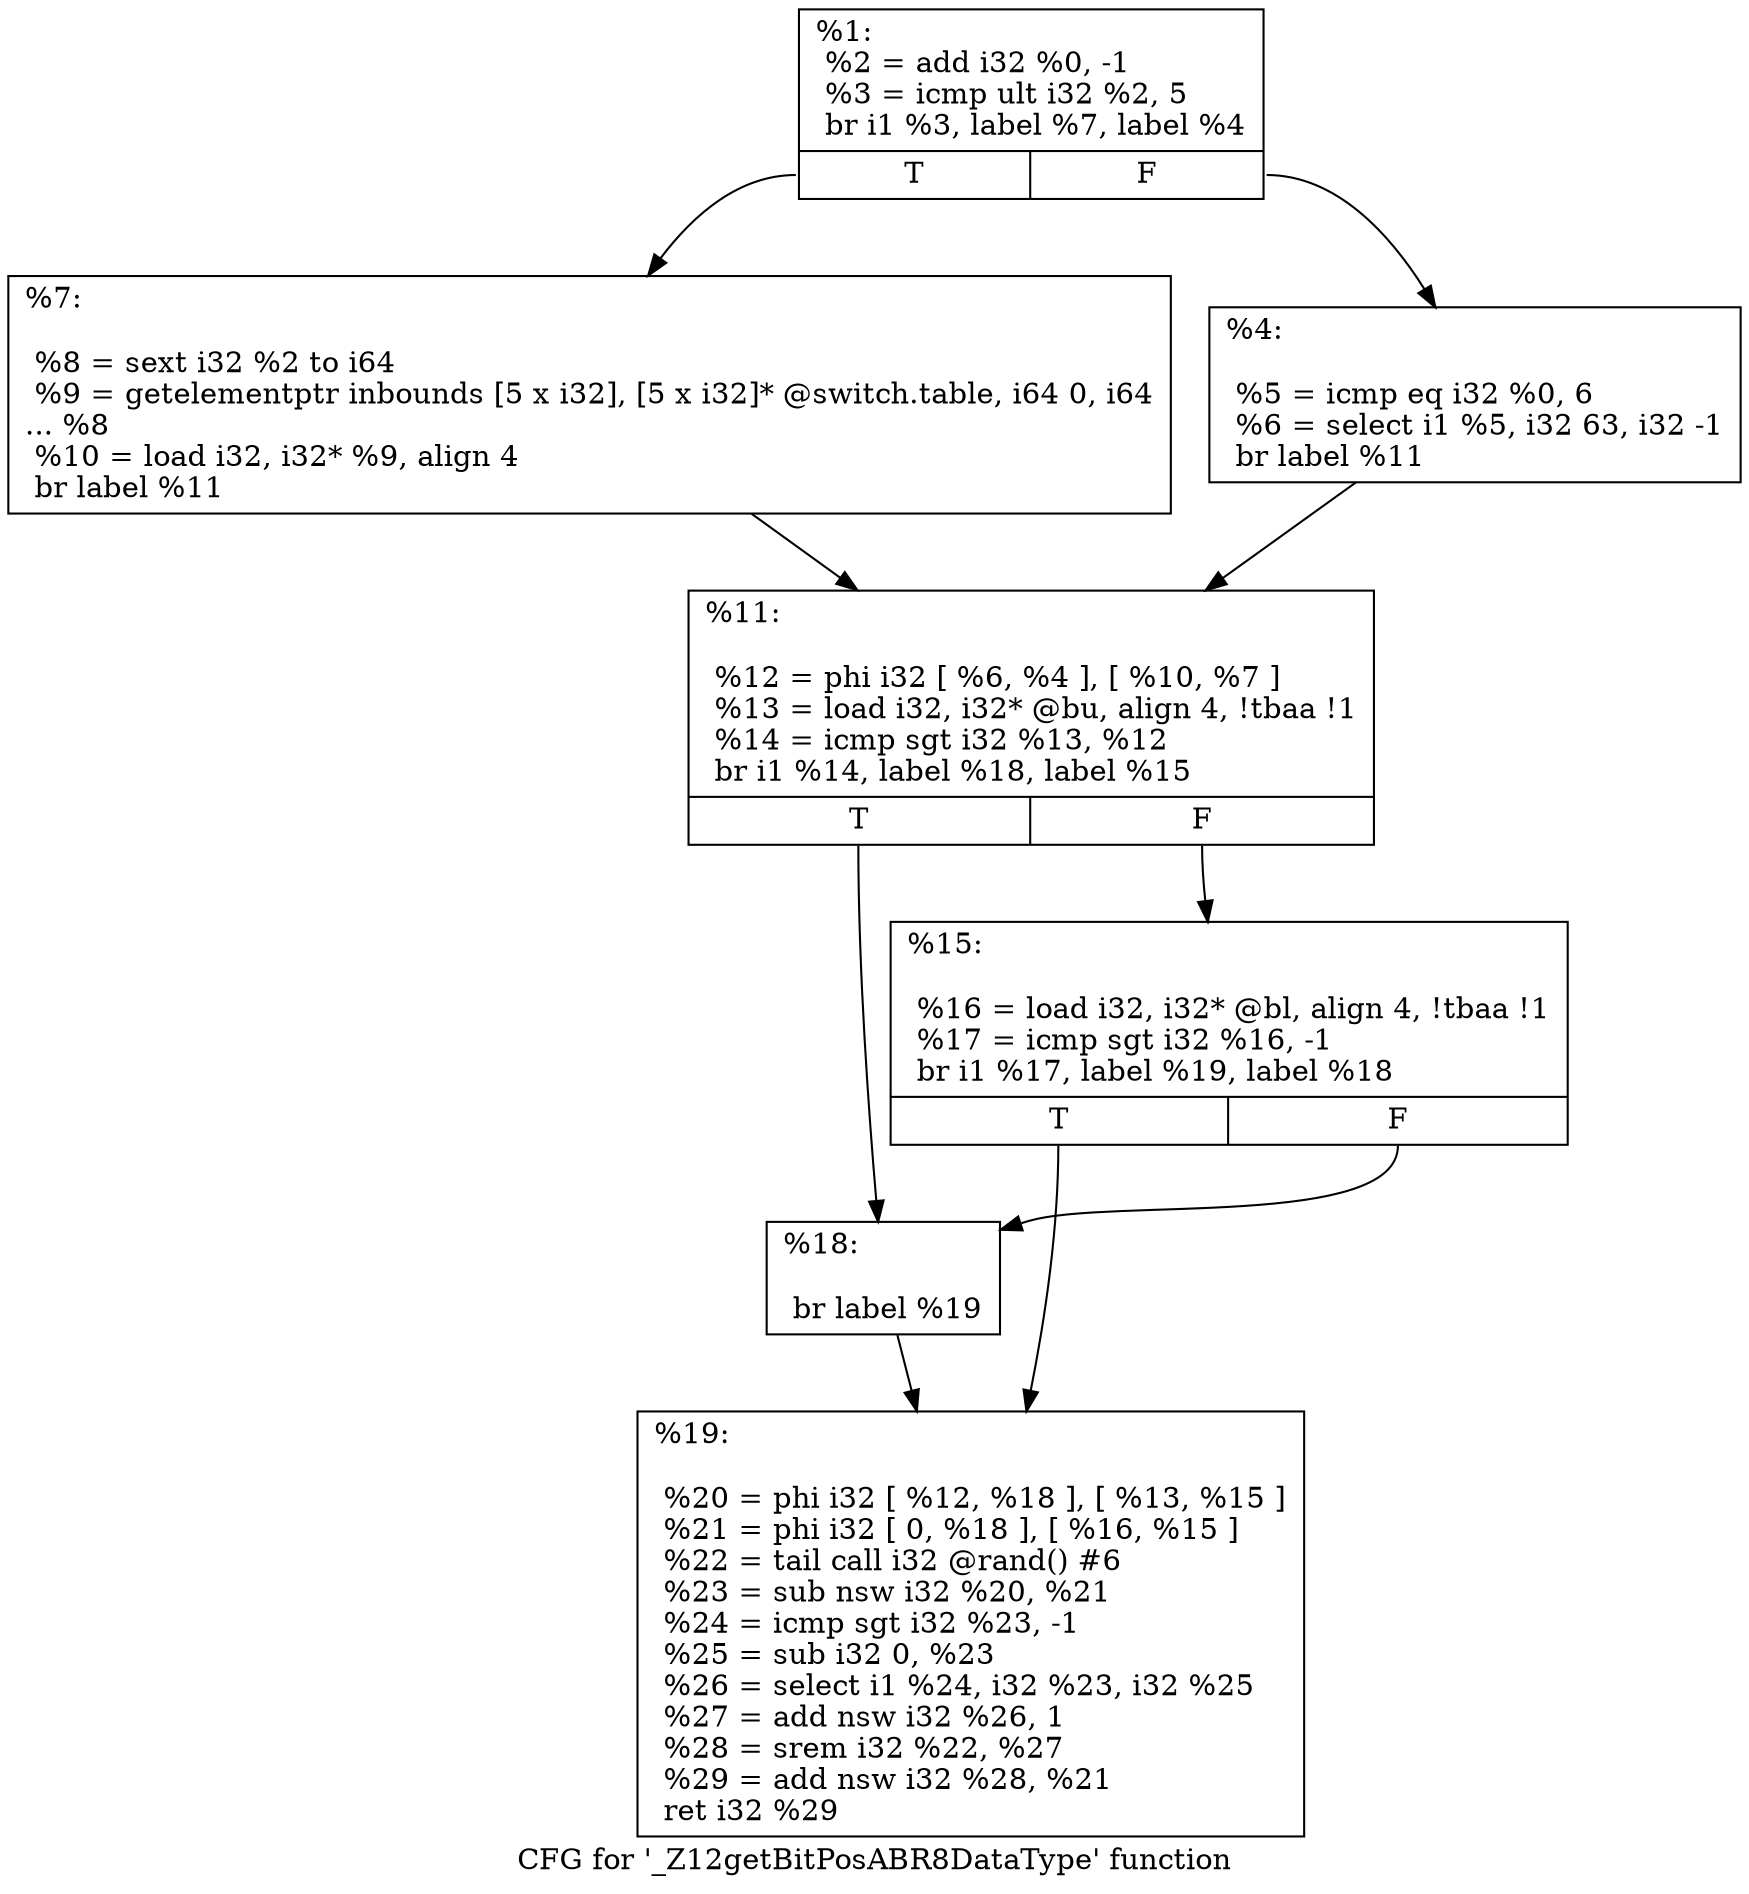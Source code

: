 digraph "CFG for '_Z12getBitPosABR8DataType' function" {
	label="CFG for '_Z12getBitPosABR8DataType' function";

	Node0x3139460 [shape=record,label="{%1:\l  %2 = add i32 %0, -1\l  %3 = icmp ult i32 %2, 5\l  br i1 %3, label %7, label %4\l|{<s0>T|<s1>F}}"];
	Node0x3139460:s0 -> Node0x3139500;
	Node0x3139460:s1 -> Node0x31394b0;
	Node0x31394b0 [shape=record,label="{%4:\l\l  %5 = icmp eq i32 %0, 6\l  %6 = select i1 %5, i32 63, i32 -1\l  br label %11\l}"];
	Node0x31394b0 -> Node0x3139550;
	Node0x3139500 [shape=record,label="{%7:\l\l  %8 = sext i32 %2 to i64\l  %9 = getelementptr inbounds [5 x i32], [5 x i32]* @switch.table, i64 0, i64\l... %8\l  %10 = load i32, i32* %9, align 4\l  br label %11\l}"];
	Node0x3139500 -> Node0x3139550;
	Node0x3139550 [shape=record,label="{%11:\l\l  %12 = phi i32 [ %6, %4 ], [ %10, %7 ]\l  %13 = load i32, i32* @bu, align 4, !tbaa !1\l  %14 = icmp sgt i32 %13, %12\l  br i1 %14, label %18, label %15\l|{<s0>T|<s1>F}}"];
	Node0x3139550:s0 -> Node0x31395f0;
	Node0x3139550:s1 -> Node0x31395a0;
	Node0x31395a0 [shape=record,label="{%15:\l\l  %16 = load i32, i32* @bl, align 4, !tbaa !1\l  %17 = icmp sgt i32 %16, -1\l  br i1 %17, label %19, label %18\l|{<s0>T|<s1>F}}"];
	Node0x31395a0:s0 -> Node0x3139640;
	Node0x31395a0:s1 -> Node0x31395f0;
	Node0x31395f0 [shape=record,label="{%18:\l\l  br label %19\l}"];
	Node0x31395f0 -> Node0x3139640;
	Node0x3139640 [shape=record,label="{%19:\l\l  %20 = phi i32 [ %12, %18 ], [ %13, %15 ]\l  %21 = phi i32 [ 0, %18 ], [ %16, %15 ]\l  %22 = tail call i32 @rand() #6\l  %23 = sub nsw i32 %20, %21\l  %24 = icmp sgt i32 %23, -1\l  %25 = sub i32 0, %23\l  %26 = select i1 %24, i32 %23, i32 %25\l  %27 = add nsw i32 %26, 1\l  %28 = srem i32 %22, %27\l  %29 = add nsw i32 %28, %21\l  ret i32 %29\l}"];
}
